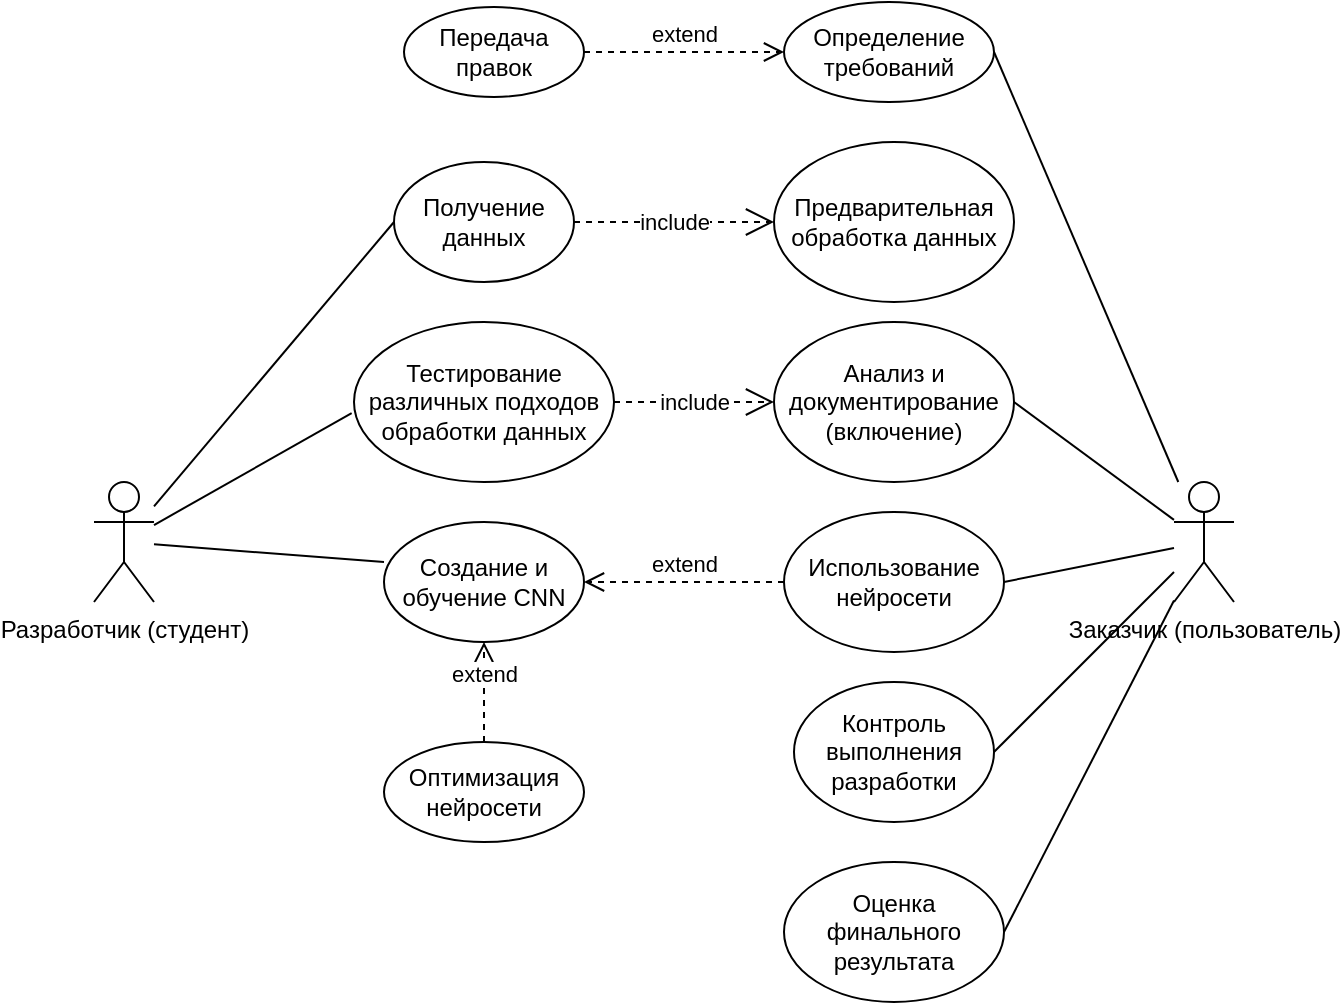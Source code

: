 <mxfile version="24.7.16">
  <diagram name="Page-1" id="-7tjcVAmIYbdqBIuaYrv">
    <mxGraphModel dx="1247" dy="1773" grid="1" gridSize="10" guides="1" tooltips="1" connect="1" arrows="1" fold="1" page="1" pageScale="1" pageWidth="850" pageHeight="1100" math="0" shadow="0">
      <root>
        <mxCell id="0" />
        <mxCell id="1" parent="0" />
        <mxCell id="_rtThs-0a219x_62ZRaR-38" value="&lt;div&gt;Разработчик (студент)&lt;br&gt;&lt;/div&gt;&lt;div&gt;&lt;br&gt;&lt;/div&gt;" style="shape=umlActor;verticalLabelPosition=bottom;verticalAlign=top;html=1;outlineConnect=0;" vertex="1" parent="1">
          <mxGeometry x="80" y="150" width="30" height="60" as="geometry" />
        </mxCell>
        <mxCell id="_rtThs-0a219x_62ZRaR-39" value="&lt;div&gt;Получение данных &lt;br&gt;&lt;/div&gt;" style="ellipse;whiteSpace=wrap;html=1;" vertex="1" parent="1">
          <mxGeometry x="230" y="-10" width="90" height="60" as="geometry" />
        </mxCell>
        <mxCell id="_rtThs-0a219x_62ZRaR-41" value="&lt;div&gt;Предварительная обработка данных &lt;br&gt;&lt;/div&gt;" style="ellipse;whiteSpace=wrap;html=1;" vertex="1" parent="1">
          <mxGeometry x="420" y="-20" width="120" height="80" as="geometry" />
        </mxCell>
        <mxCell id="_rtThs-0a219x_62ZRaR-43" value="&lt;div&gt;Создание и обучение CNN &lt;br&gt;&lt;/div&gt;" style="ellipse;whiteSpace=wrap;html=1;" vertex="1" parent="1">
          <mxGeometry x="225" y="170" width="100" height="60" as="geometry" />
        </mxCell>
        <mxCell id="_rtThs-0a219x_62ZRaR-44" value="Оптимизация нейросети" style="ellipse;whiteSpace=wrap;html=1;" vertex="1" parent="1">
          <mxGeometry x="225" y="280" width="100" height="50" as="geometry" />
        </mxCell>
        <mxCell id="_rtThs-0a219x_62ZRaR-45" value="Тестирование различных подходов обработки данных " style="ellipse;whiteSpace=wrap;html=1;" vertex="1" parent="1">
          <mxGeometry x="210" y="70" width="130" height="80" as="geometry" />
        </mxCell>
        <mxCell id="_rtThs-0a219x_62ZRaR-46" value="Анализ и документирование (включение)" style="ellipse;whiteSpace=wrap;html=1;" vertex="1" parent="1">
          <mxGeometry x="420" y="70" width="120" height="80" as="geometry" />
        </mxCell>
        <mxCell id="_rtThs-0a219x_62ZRaR-48" value="&lt;div&gt;Заказчик (пользователь)&lt;/div&gt;" style="shape=umlActor;verticalLabelPosition=bottom;verticalAlign=top;html=1;outlineConnect=0;" vertex="1" parent="1">
          <mxGeometry x="620" y="150" width="30" height="60" as="geometry" />
        </mxCell>
        <mxCell id="_rtThs-0a219x_62ZRaR-49" value="Определение требований" style="ellipse;whiteSpace=wrap;html=1;" vertex="1" parent="1">
          <mxGeometry x="425" y="-90" width="105" height="50" as="geometry" />
        </mxCell>
        <mxCell id="_rtThs-0a219x_62ZRaR-50" value="Передача правок " style="ellipse;whiteSpace=wrap;html=1;" vertex="1" parent="1">
          <mxGeometry x="235" y="-87.5" width="90" height="45" as="geometry" />
        </mxCell>
        <mxCell id="_rtThs-0a219x_62ZRaR-51" value="Контроль выполнения разработки" style="ellipse;whiteSpace=wrap;html=1;" vertex="1" parent="1">
          <mxGeometry x="430" y="250" width="100" height="70" as="geometry" />
        </mxCell>
        <mxCell id="_rtThs-0a219x_62ZRaR-52" value="Оценка финального результата" style="ellipse;whiteSpace=wrap;html=1;" vertex="1" parent="1">
          <mxGeometry x="425" y="340" width="110" height="70" as="geometry" />
        </mxCell>
        <mxCell id="_rtThs-0a219x_62ZRaR-53" value="Использование нейросети" style="ellipse;whiteSpace=wrap;html=1;" vertex="1" parent="1">
          <mxGeometry x="425" y="165" width="110" height="70" as="geometry" />
        </mxCell>
        <mxCell id="_rtThs-0a219x_62ZRaR-68" value="include" style="endArrow=open;endSize=12;dashed=1;html=1;rounded=0;exitX=1;exitY=0.5;exitDx=0;exitDy=0;entryX=0;entryY=0.5;entryDx=0;entryDy=0;" edge="1" parent="1" source="_rtThs-0a219x_62ZRaR-39" target="_rtThs-0a219x_62ZRaR-41">
          <mxGeometry width="160" relative="1" as="geometry">
            <mxPoint x="390" y="205" as="sourcePoint" />
            <mxPoint x="550" y="205" as="targetPoint" />
          </mxGeometry>
        </mxCell>
        <mxCell id="_rtThs-0a219x_62ZRaR-74" value="" style="endArrow=none;html=1;rounded=0;entryX=0;entryY=0.5;entryDx=0;entryDy=0;" edge="1" parent="1" source="_rtThs-0a219x_62ZRaR-38" target="_rtThs-0a219x_62ZRaR-39">
          <mxGeometry width="50" height="50" relative="1" as="geometry">
            <mxPoint x="450" y="290" as="sourcePoint" />
            <mxPoint x="500" y="240" as="targetPoint" />
          </mxGeometry>
        </mxCell>
        <mxCell id="_rtThs-0a219x_62ZRaR-75" value="" style="endArrow=none;html=1;rounded=0;entryX=-0.009;entryY=0.57;entryDx=0;entryDy=0;entryPerimeter=0;" edge="1" parent="1" source="_rtThs-0a219x_62ZRaR-38" target="_rtThs-0a219x_62ZRaR-45">
          <mxGeometry width="50" height="50" relative="1" as="geometry">
            <mxPoint x="120" y="178" as="sourcePoint" />
            <mxPoint x="240" y="85" as="targetPoint" />
          </mxGeometry>
        </mxCell>
        <mxCell id="_rtThs-0a219x_62ZRaR-76" value="" style="endArrow=none;html=1;rounded=0;entryX=0;entryY=0.333;entryDx=0;entryDy=0;entryPerimeter=0;" edge="1" parent="1" source="_rtThs-0a219x_62ZRaR-38" target="_rtThs-0a219x_62ZRaR-43">
          <mxGeometry width="50" height="50" relative="1" as="geometry">
            <mxPoint x="120" y="188" as="sourcePoint" />
            <mxPoint x="218" y="176" as="targetPoint" />
          </mxGeometry>
        </mxCell>
        <mxCell id="_rtThs-0a219x_62ZRaR-77" value="extend" style="html=1;verticalAlign=bottom;endArrow=open;dashed=1;endSize=8;curved=0;rounded=0;entryX=0.5;entryY=1;entryDx=0;entryDy=0;exitX=0.5;exitY=0;exitDx=0;exitDy=0;" edge="1" parent="1" source="_rtThs-0a219x_62ZRaR-44" target="_rtThs-0a219x_62ZRaR-43">
          <mxGeometry relative="1" as="geometry">
            <mxPoint x="405" y="170" as="sourcePoint" />
            <mxPoint x="350" y="170" as="targetPoint" />
            <mxPoint as="offset" />
          </mxGeometry>
        </mxCell>
        <mxCell id="_rtThs-0a219x_62ZRaR-78" value="" style="endArrow=none;html=1;rounded=0;exitX=1;exitY=0.5;exitDx=0;exitDy=0;" edge="1" parent="1" source="_rtThs-0a219x_62ZRaR-46" target="_rtThs-0a219x_62ZRaR-48">
          <mxGeometry width="50" height="50" relative="1" as="geometry">
            <mxPoint x="515" y="273" as="sourcePoint" />
            <mxPoint x="614" y="270" as="targetPoint" />
          </mxGeometry>
        </mxCell>
        <mxCell id="_rtThs-0a219x_62ZRaR-79" value="include" style="endArrow=open;endSize=12;dashed=1;html=1;rounded=0;exitX=1;exitY=0.5;exitDx=0;exitDy=0;entryX=0;entryY=0.5;entryDx=0;entryDy=0;" edge="1" parent="1" source="_rtThs-0a219x_62ZRaR-45" target="_rtThs-0a219x_62ZRaR-46">
          <mxGeometry width="160" relative="1" as="geometry">
            <mxPoint x="330" y="25" as="sourcePoint" />
            <mxPoint x="405" y="25" as="targetPoint" />
          </mxGeometry>
        </mxCell>
        <mxCell id="_rtThs-0a219x_62ZRaR-81" value="" style="endArrow=none;html=1;rounded=0;exitX=1;exitY=0.5;exitDx=0;exitDy=0;" edge="1" parent="1" source="_rtThs-0a219x_62ZRaR-51" target="_rtThs-0a219x_62ZRaR-48">
          <mxGeometry width="50" height="50" relative="1" as="geometry">
            <mxPoint x="550" y="180" as="sourcePoint" />
            <mxPoint x="630" y="180" as="targetPoint" />
          </mxGeometry>
        </mxCell>
        <mxCell id="_rtThs-0a219x_62ZRaR-82" value="" style="endArrow=none;html=1;rounded=0;exitX=1;exitY=0.5;exitDx=0;exitDy=0;" edge="1" parent="1" source="_rtThs-0a219x_62ZRaR-53" target="_rtThs-0a219x_62ZRaR-48">
          <mxGeometry width="50" height="50" relative="1" as="geometry">
            <mxPoint x="610" y="330" as="sourcePoint" />
            <mxPoint x="725" y="339" as="targetPoint" />
          </mxGeometry>
        </mxCell>
        <mxCell id="_rtThs-0a219x_62ZRaR-83" value="extend" style="html=1;verticalAlign=bottom;endArrow=open;dashed=1;endSize=8;curved=0;rounded=0;entryX=1;entryY=0.5;entryDx=0;entryDy=0;exitX=0;exitY=0.5;exitDx=0;exitDy=0;" edge="1" parent="1" source="_rtThs-0a219x_62ZRaR-53" target="_rtThs-0a219x_62ZRaR-43">
          <mxGeometry relative="1" as="geometry">
            <mxPoint x="380" y="290" as="sourcePoint" />
            <mxPoint x="380" y="240" as="targetPoint" />
            <mxPoint as="offset" />
          </mxGeometry>
        </mxCell>
        <mxCell id="_rtThs-0a219x_62ZRaR-84" value="" style="endArrow=none;html=1;rounded=0;exitX=1;exitY=0.5;exitDx=0;exitDy=0;" edge="1" parent="1" source="_rtThs-0a219x_62ZRaR-49" target="_rtThs-0a219x_62ZRaR-48">
          <mxGeometry width="50" height="50" relative="1" as="geometry">
            <mxPoint x="570" y="60" as="sourcePoint" />
            <mxPoint x="650" y="119" as="targetPoint" />
          </mxGeometry>
        </mxCell>
        <mxCell id="_rtThs-0a219x_62ZRaR-85" value="" style="endArrow=none;html=1;rounded=0;exitX=1;exitY=0.5;exitDx=0;exitDy=0;" edge="1" parent="1" source="_rtThs-0a219x_62ZRaR-52" target="_rtThs-0a219x_62ZRaR-48">
          <mxGeometry width="50" height="50" relative="1" as="geometry">
            <mxPoint x="560" y="340" as="sourcePoint" />
            <mxPoint x="650" y="250" as="targetPoint" />
          </mxGeometry>
        </mxCell>
        <mxCell id="_rtThs-0a219x_62ZRaR-86" value="extend" style="html=1;verticalAlign=bottom;endArrow=open;dashed=1;endSize=8;curved=0;rounded=0;entryX=0;entryY=0.5;entryDx=0;entryDy=0;exitX=1;exitY=0.5;exitDx=0;exitDy=0;" edge="1" parent="1" source="_rtThs-0a219x_62ZRaR-50" target="_rtThs-0a219x_62ZRaR-49">
          <mxGeometry relative="1" as="geometry">
            <mxPoint x="425" y="-30" as="sourcePoint" />
            <mxPoint x="325" y="-30" as="targetPoint" />
            <mxPoint as="offset" />
          </mxGeometry>
        </mxCell>
      </root>
    </mxGraphModel>
  </diagram>
</mxfile>
